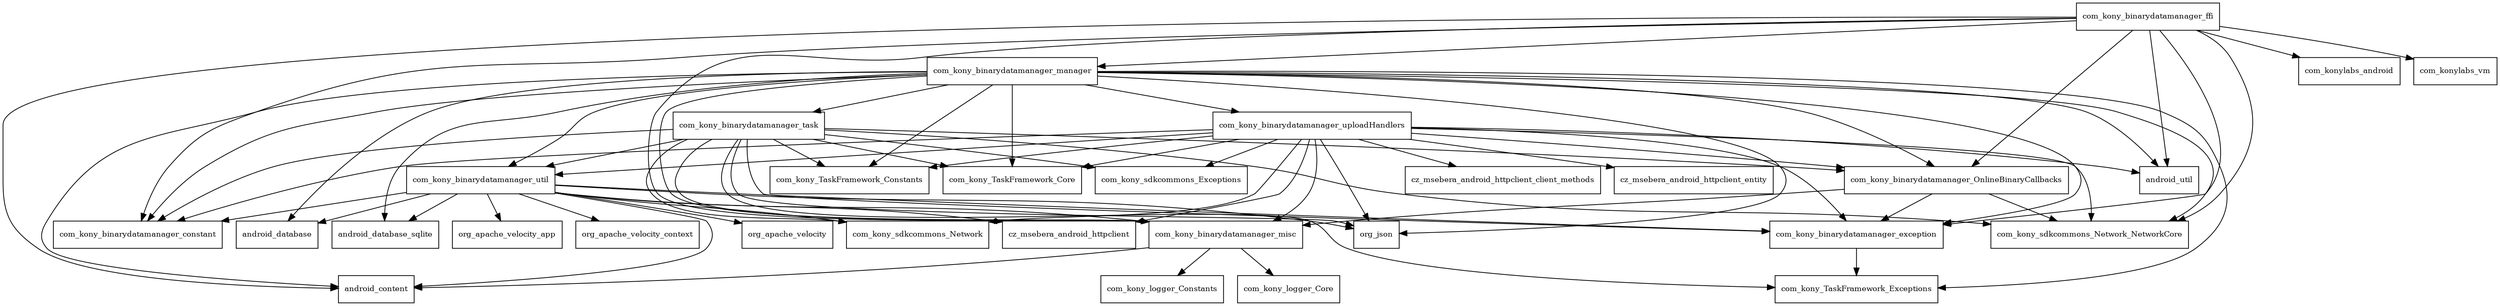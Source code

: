 digraph binary_package_dependencies {
  node [shape = box, fontsize=10.0];
  com_kony_binarydatamanager_OnlineBinaryCallbacks -> com_kony_binarydatamanager_exception;
  com_kony_binarydatamanager_OnlineBinaryCallbacks -> com_kony_binarydatamanager_misc;
  com_kony_binarydatamanager_OnlineBinaryCallbacks -> com_kony_sdkcommons_Network_NetworkCore;
  com_kony_binarydatamanager_exception -> com_kony_TaskFramework_Exceptions;
  com_kony_binarydatamanager_ffi -> android_content;
  com_kony_binarydatamanager_ffi -> android_util;
  com_kony_binarydatamanager_ffi -> com_kony_binarydatamanager_OnlineBinaryCallbacks;
  com_kony_binarydatamanager_ffi -> com_kony_binarydatamanager_constant;
  com_kony_binarydatamanager_ffi -> com_kony_binarydatamanager_exception;
  com_kony_binarydatamanager_ffi -> com_kony_binarydatamanager_manager;
  com_kony_binarydatamanager_ffi -> com_kony_binarydatamanager_misc;
  com_kony_binarydatamanager_ffi -> com_kony_sdkcommons_Network_NetworkCore;
  com_kony_binarydatamanager_ffi -> com_konylabs_android;
  com_kony_binarydatamanager_ffi -> com_konylabs_vm;
  com_kony_binarydatamanager_manager -> android_content;
  com_kony_binarydatamanager_manager -> android_database;
  com_kony_binarydatamanager_manager -> android_database_sqlite;
  com_kony_binarydatamanager_manager -> android_util;
  com_kony_binarydatamanager_manager -> com_kony_TaskFramework_Constants;
  com_kony_binarydatamanager_manager -> com_kony_TaskFramework_Core;
  com_kony_binarydatamanager_manager -> com_kony_TaskFramework_Exceptions;
  com_kony_binarydatamanager_manager -> com_kony_binarydatamanager_OnlineBinaryCallbacks;
  com_kony_binarydatamanager_manager -> com_kony_binarydatamanager_constant;
  com_kony_binarydatamanager_manager -> com_kony_binarydatamanager_exception;
  com_kony_binarydatamanager_manager -> com_kony_binarydatamanager_misc;
  com_kony_binarydatamanager_manager -> com_kony_binarydatamanager_task;
  com_kony_binarydatamanager_manager -> com_kony_binarydatamanager_uploadHandlers;
  com_kony_binarydatamanager_manager -> com_kony_binarydatamanager_util;
  com_kony_binarydatamanager_manager -> com_kony_sdkcommons_Network_NetworkCore;
  com_kony_binarydatamanager_manager -> org_json;
  com_kony_binarydatamanager_misc -> android_content;
  com_kony_binarydatamanager_misc -> com_kony_logger_Constants;
  com_kony_binarydatamanager_misc -> com_kony_logger_Core;
  com_kony_binarydatamanager_task -> com_kony_TaskFramework_Constants;
  com_kony_binarydatamanager_task -> com_kony_TaskFramework_Core;
  com_kony_binarydatamanager_task -> com_kony_TaskFramework_Exceptions;
  com_kony_binarydatamanager_task -> com_kony_binarydatamanager_OnlineBinaryCallbacks;
  com_kony_binarydatamanager_task -> com_kony_binarydatamanager_constant;
  com_kony_binarydatamanager_task -> com_kony_binarydatamanager_exception;
  com_kony_binarydatamanager_task -> com_kony_binarydatamanager_misc;
  com_kony_binarydatamanager_task -> com_kony_binarydatamanager_util;
  com_kony_binarydatamanager_task -> com_kony_sdkcommons_Exceptions;
  com_kony_binarydatamanager_task -> com_kony_sdkcommons_Network;
  com_kony_binarydatamanager_task -> com_kony_sdkcommons_Network_NetworkCore;
  com_kony_binarydatamanager_task -> org_json;
  com_kony_binarydatamanager_uploadHandlers -> android_util;
  com_kony_binarydatamanager_uploadHandlers -> com_kony_TaskFramework_Constants;
  com_kony_binarydatamanager_uploadHandlers -> com_kony_TaskFramework_Core;
  com_kony_binarydatamanager_uploadHandlers -> com_kony_binarydatamanager_OnlineBinaryCallbacks;
  com_kony_binarydatamanager_uploadHandlers -> com_kony_binarydatamanager_constant;
  com_kony_binarydatamanager_uploadHandlers -> com_kony_binarydatamanager_exception;
  com_kony_binarydatamanager_uploadHandlers -> com_kony_binarydatamanager_misc;
  com_kony_binarydatamanager_uploadHandlers -> com_kony_binarydatamanager_util;
  com_kony_binarydatamanager_uploadHandlers -> com_kony_sdkcommons_Exceptions;
  com_kony_binarydatamanager_uploadHandlers -> com_kony_sdkcommons_Network;
  com_kony_binarydatamanager_uploadHandlers -> com_kony_sdkcommons_Network_NetworkCore;
  com_kony_binarydatamanager_uploadHandlers -> cz_msebera_android_httpclient;
  com_kony_binarydatamanager_uploadHandlers -> cz_msebera_android_httpclient_client_methods;
  com_kony_binarydatamanager_uploadHandlers -> cz_msebera_android_httpclient_entity;
  com_kony_binarydatamanager_uploadHandlers -> org_json;
  com_kony_binarydatamanager_util -> android_content;
  com_kony_binarydatamanager_util -> android_database;
  com_kony_binarydatamanager_util -> android_database_sqlite;
  com_kony_binarydatamanager_util -> com_kony_binarydatamanager_constant;
  com_kony_binarydatamanager_util -> com_kony_binarydatamanager_exception;
  com_kony_binarydatamanager_util -> com_kony_binarydatamanager_misc;
  com_kony_binarydatamanager_util -> com_kony_sdkcommons_Network;
  com_kony_binarydatamanager_util -> cz_msebera_android_httpclient;
  com_kony_binarydatamanager_util -> org_apache_velocity;
  com_kony_binarydatamanager_util -> org_apache_velocity_app;
  com_kony_binarydatamanager_util -> org_apache_velocity_context;
  com_kony_binarydatamanager_util -> org_json;
}
